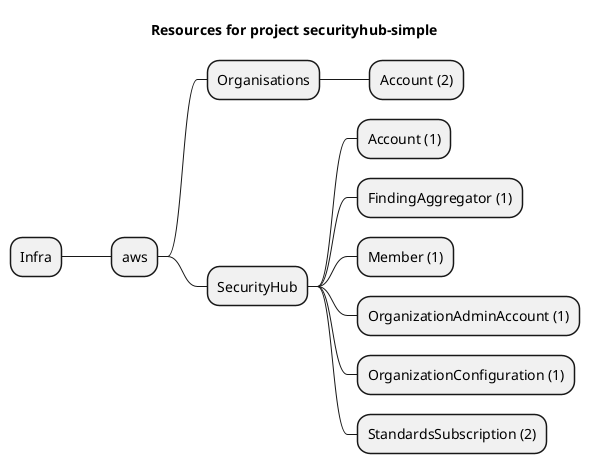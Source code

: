 @startmindmap
title Resources for project securityhub-simple
skinparam monochrome true
+ Infra
++ aws
+++ Organisations
++++ Account (2)
+++ SecurityHub
++++ Account (1)
++++ FindingAggregator (1)
++++ Member (1)
++++ OrganizationAdminAccount (1)
++++ OrganizationConfiguration (1)
++++ StandardsSubscription (2)
@endmindmap